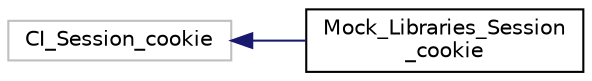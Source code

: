 digraph "Graphical Class Hierarchy"
{
 // LATEX_PDF_SIZE
  edge [fontname="Helvetica",fontsize="10",labelfontname="Helvetica",labelfontsize="10"];
  node [fontname="Helvetica",fontsize="10",shape=record];
  rankdir="LR";
  Node34 [label="CI_Session_cookie",height=0.2,width=0.4,color="grey75", fillcolor="white", style="filled",tooltip=" "];
  Node34 -> Node0 [dir="back",color="midnightblue",fontsize="10",style="solid",fontname="Helvetica"];
  Node0 [label="Mock_Libraries_Session\l_cookie",height=0.2,width=0.4,color="black", fillcolor="white", style="filled",URL="$class_mock___libraries___session__cookie.html",tooltip=" "];
}
